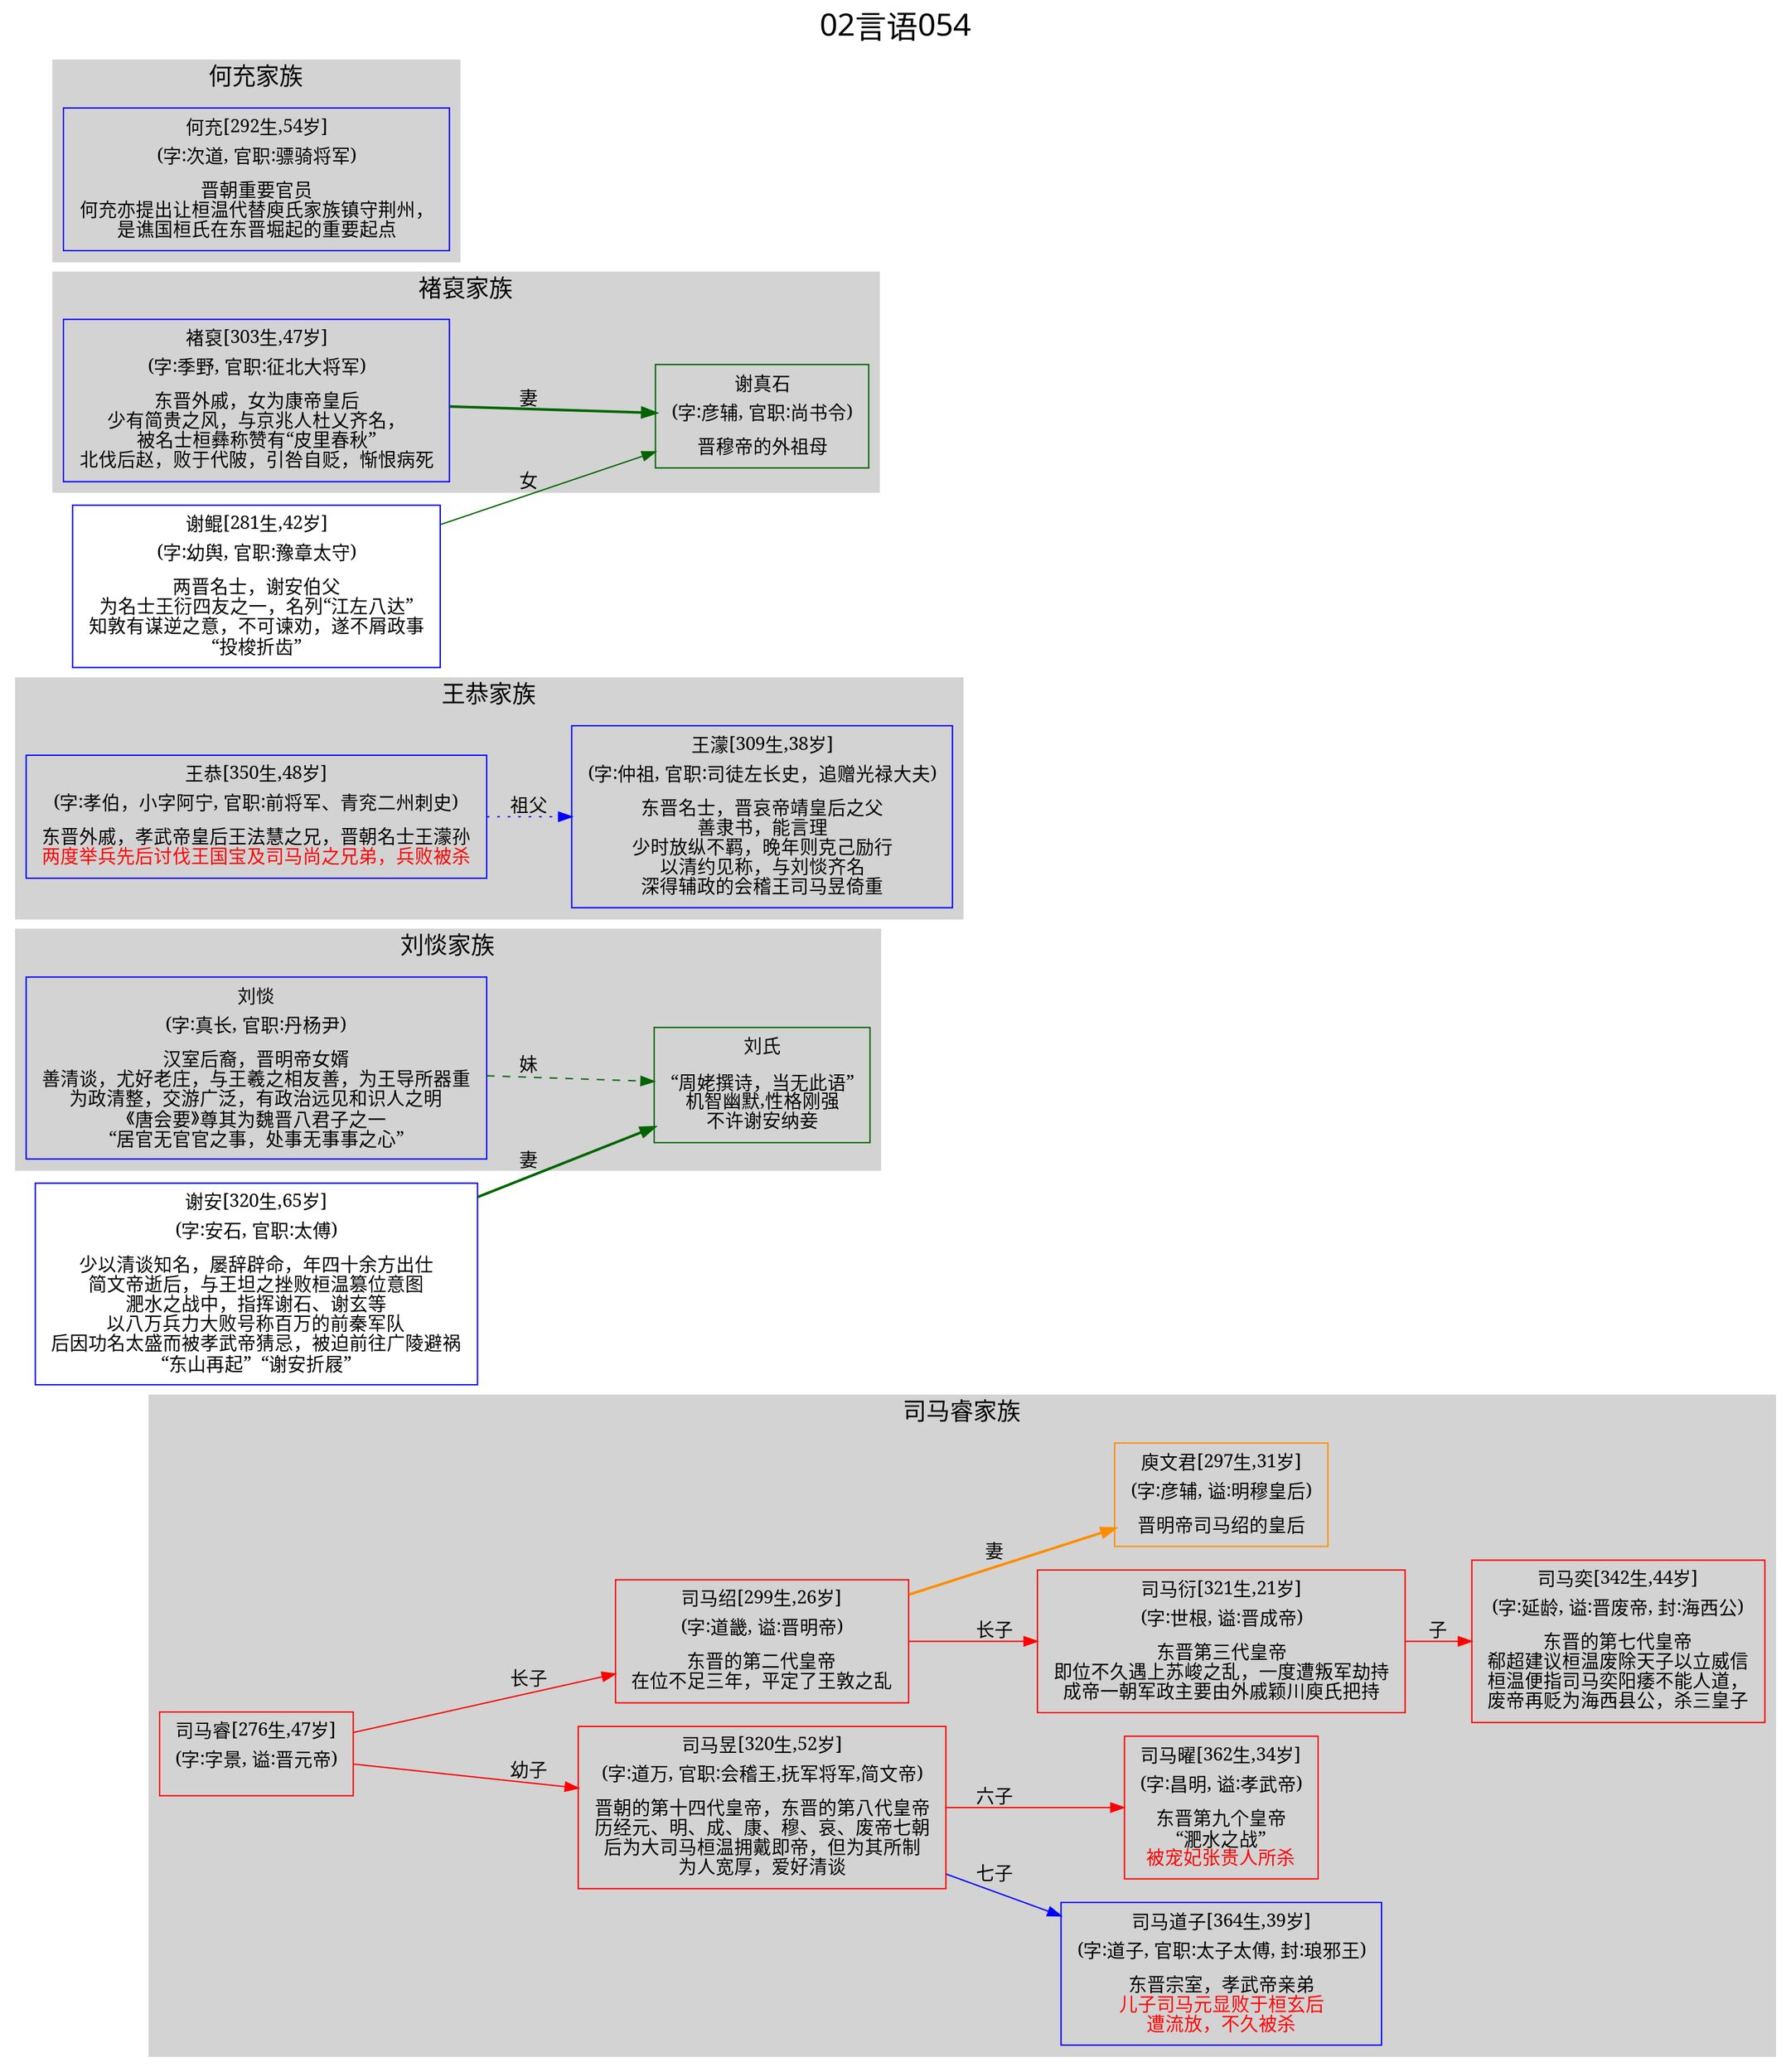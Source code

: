 
digraph
{
	rankdir = "LR";
	ranksep = 0.5;
	label = "02言语054";
	labelloc = "t";
	fontsize = "24";
	fontname = "SimHei";

	graph [style="filled", color="lightgrey"];
	node [fontname="SimSun"];
	edge [fontname="SimSun"];

	司马睿 [shape="box", color="red", label=<<table border="0" cellborder="0"><tr><td>司马睿[276生,47岁]</td></tr><tr><td>(字:字景, 谥:晋元帝)</td></tr><tr><td></td></tr><tr><td></td></tr></table>>];
	司马道子 [shape="box", color="blue", label=<<table border="0" cellborder="0"><tr><td>司马道子[364生,39岁]</td></tr><tr><td>(字:道子, 官职:太子太傅, 封:琅邪王)</td></tr><tr><td></td></tr><tr><td>东晋宗室，孝武帝亲弟<br/><font color = 'red'>儿子司马元显败于桓玄后<br/>遭流放，不久被杀<br/></font></td></tr></table>>];
	司马曜 [shape="box", color="red", label=<<table border="0" cellborder="0"><tr><td>司马曜[362生,34岁]</td></tr><tr><td>(字:昌明, 谥:孝武帝)</td></tr><tr><td></td></tr><tr><td>东晋第九个皇帝<br/>“淝水之战”<br/><font color = 'red'>被宠妃张贵人所杀</font></td></tr></table>>];
	司马昱 [shape="box", color="red", label=<<table border="0" cellborder="0"><tr><td>司马昱[320生,52岁]</td></tr><tr><td>(字:道万, 官职:会稽王,抚军将军,简文帝)</td></tr><tr><td></td></tr><tr><td>晋朝的第十四代皇帝，东晋的第八代皇帝<br/>历经元、明、成、康、穆、哀、废帝七朝<br/>后为大司马桓温拥戴即帝，但为其所制<br/>为人宽厚，爱好清谈<br/></td></tr></table>>];
	司马奕 [shape="box", color="red", label=<<table border="0" cellborder="0"><tr><td>司马奕[342生,44岁]</td></tr><tr><td>(字:延龄, 谥:晋废帝, 封:海西公)</td></tr><tr><td></td></tr><tr><td>东晋的第七代皇帝<br/>郗超建议桓温废除天子以立威信<br/>桓温便指司马奕阳痿不能人道，<br/>废帝再贬为海西县公，杀三皇子<br/></td></tr></table>>];
	司马衍 [shape="box", color="red", label=<<table border="0" cellborder="0"><tr><td>司马衍[321生,21岁]</td></tr><tr><td>(字:世根, 谥:晋成帝)</td></tr><tr><td></td></tr><tr><td>东晋第三代皇帝<br/>即位不久遇上苏峻之乱，一度遭叛军劫持<br/>成帝一朝军政主要由外戚颖川庾氏把持<br/></td></tr></table>>];
	庾文君 [shape="box", color="darkorange", label=<<table border="0" cellborder="0"><tr><td>庾文君[297生,31岁]</td></tr><tr><td>(字:彦辅, 谥:明穆皇后)</td></tr><tr><td></td></tr><tr><td>晋明帝司马绍的皇后<br/></td></tr></table>>];
	司马绍 [shape="box", color="red", label=<<table border="0" cellborder="0"><tr><td>司马绍[299生,26岁]</td></tr><tr><td>(字:道畿, 谥:晋明帝)</td></tr><tr><td></td></tr><tr><td>东晋的第二代皇帝<br/>在位不足三年，平定了王敦之乱<br/></td></tr></table>>];
	刘惔 [shape="box", color="blue", label=<<table border="0" cellborder="0"><tr><td>刘惔</td></tr><tr><td>(字:真长, 官职:丹杨尹)</td></tr><tr><td></td></tr><tr><td>汉室后裔，晋明帝女婿<br/>善清谈，尤好老庄，与王羲之相友善，为王导所器重<br/>为政清整，交游广泛，有政治远见和识人之明<br/>《唐会要》尊其为魏晋八君子之一<br/>“居官无官官之事，处事无事事之心”<br/></td></tr></table>>];
	沛国相县刘氏 [shape="box", color="darkgreen", label=<<table border="0" cellborder="0"><tr><td>刘氏</td></tr><tr><td></td></tr><tr><td>“周姥撰诗，当无此语”<br/>机智幽默,性格刚强<br/>不许谢安纳妾<br/></td></tr></table>>];
	谢安 [shape="box", color="blue", label=<<table border="0" cellborder="0"><tr><td>谢安[320生,65岁]</td></tr><tr><td>(字:安石, 官职:太傅)</td></tr><tr><td></td></tr><tr><td>少以清谈知名，屡辞辟命，年四十余方出仕<br/>简文帝逝后，与王坦之挫败桓温篡位意图<br/>淝水之战中，指挥谢石、谢玄等<br/>以八万兵力大败号称百万的前秦军队<br/>后因功名太盛而被孝武帝猜忌，被迫前往广陵避祸<br/>“东山再起”  “谢安折屐”<br/></td></tr></table>>];
	王恭 [shape="box", color="blue", label=<<table border="0" cellborder="0"><tr><td>王恭[350生,48岁]</td></tr><tr><td>(字:孝伯，小字阿宁, 官职:前将军、青兖二州刺史)</td></tr><tr><td></td></tr><tr><td>东晋外戚，孝武帝皇后王法慧之兄，晋朝名士王濛孙<br/><font color = 'red'>两度举兵先后讨伐王国宝及司马尚之兄弟，兵败被杀<br/></font></td></tr></table>>];
	王濛 [shape="box", color="blue", label=<<table border="0" cellborder="0"><tr><td>王濛[309生,38岁]</td></tr><tr><td>(字:仲祖, 官职:司徒左长史，追赠光禄大夫)</td></tr><tr><td></td></tr><tr><td>东晋名士，晋哀帝靖皇后之父<br/>善隶书，能言理<br/>少时放纵不羁，晚年则克己励行<br/>以清约见称，与刘惔齐名<br/>深得辅政的会稽王司马昱倚重<br/></td></tr></table>>];
	褚裒 [shape="box", color="blue", label=<<table border="0" cellborder="0"><tr><td>褚裒[303生,47岁]</td></tr><tr><td>(字:季野, 官职:征北大将军)</td></tr><tr><td></td></tr><tr><td>东晋外戚，女为康帝皇后<br/>少有简贵之风，与京兆人杜乂齐名，<br/>被名士桓彝称赞有“皮里春秋”<br/>北伐后赵，败于代陂，引咎自贬，惭恨病死<br/></td></tr></table>>];
	谢真石 [shape="box", color="darkgreen", label=<<table border="0" cellborder="0"><tr><td>谢真石</td></tr><tr><td>(字:彦辅, 官职:尚书令)</td></tr><tr><td></td></tr><tr><td>晋穆帝的外祖母<br/></td></tr></table>>];
	谢鲲 [shape="box", color="blue", label=<<table border="0" cellborder="0"><tr><td>谢鲲[281生,42岁]</td></tr><tr><td>(字:幼舆, 官职:豫章太守)</td></tr><tr><td></td></tr><tr><td>两晋名士，谢安伯父<br/>为名士王衍四友之一，名列“江左八达”<br/>知敦有谋逆之意，不可谏劝，遂不屑政事<br/>“投梭折齿”<br/></td></tr></table>>];
	何充 [shape="box", color="blue", label=<<table border="0" cellborder="0"><tr><td>何充[292生,54岁]</td></tr><tr><td>(字:次道, 官职:骠骑将军)</td></tr><tr><td></td></tr><tr><td>晋朝重要官员<br/>何充亦提出让桓温代替庾氏家族镇守荆州，<br/>是谯国桓氏在东晋堀起的重要起点<br/></td></tr></table>>];

	司马睿 -> 司马绍 [label="长子", style=solid, color="red"];
	司马绍 -> 司马衍 [label="长子", style=solid, color="red"];
	司马衍 -> 司马奕 [label="子", style=solid, color="red"];
	司马昱 -> 司马曜 [label="六子", style=solid, color="red"];
	司马昱 -> 司马道子 [label="七子", style=solid, color="blue"];
	司马睿 -> 司马昱 [label="幼子", style=solid, color="red"];
	司马绍 -> 庾文君 [label="妻", style=bold, color="darkorange"];
	谢安 -> 沛国相县刘氏 [label="妻", style=bold, color="darkgreen"];
	刘惔 -> 沛国相县刘氏 [label="妹", style=dashed, color="darkgreen"];
	王恭 -> 王濛 [label="祖父", style=dotted, color="blue"];
	谢鲲 -> 谢真石 [label="女", style=solid, color="darkgreen"];
	褚裒 -> 谢真石 [label="妻", style=bold, color="darkgreen"];


	subgraph "cluster_司马睿"
	{
		fontsize="18";
		label="司马睿家族";
		司马睿;司马道子;司马曜;司马昱;司马奕;司马衍;庾文君;司马绍;
	}

	subgraph "cluster_刘惔"
	{
		fontsize="18";
		label="刘惔家族";
		刘惔;沛国相县刘氏;刘惔;
	}

	subgraph "cluster_王恭"
	{
		fontsize="18";
		label="王恭家族";
		王恭;王濛;
	}

	subgraph "cluster_褚裒"
	{
		fontsize="18";
		label="褚裒家族";
		褚裒;谢真石;
	}

	subgraph "cluster_何充"
	{
		fontsize="18";
		label="何充家族";
		何充;
	}

}
